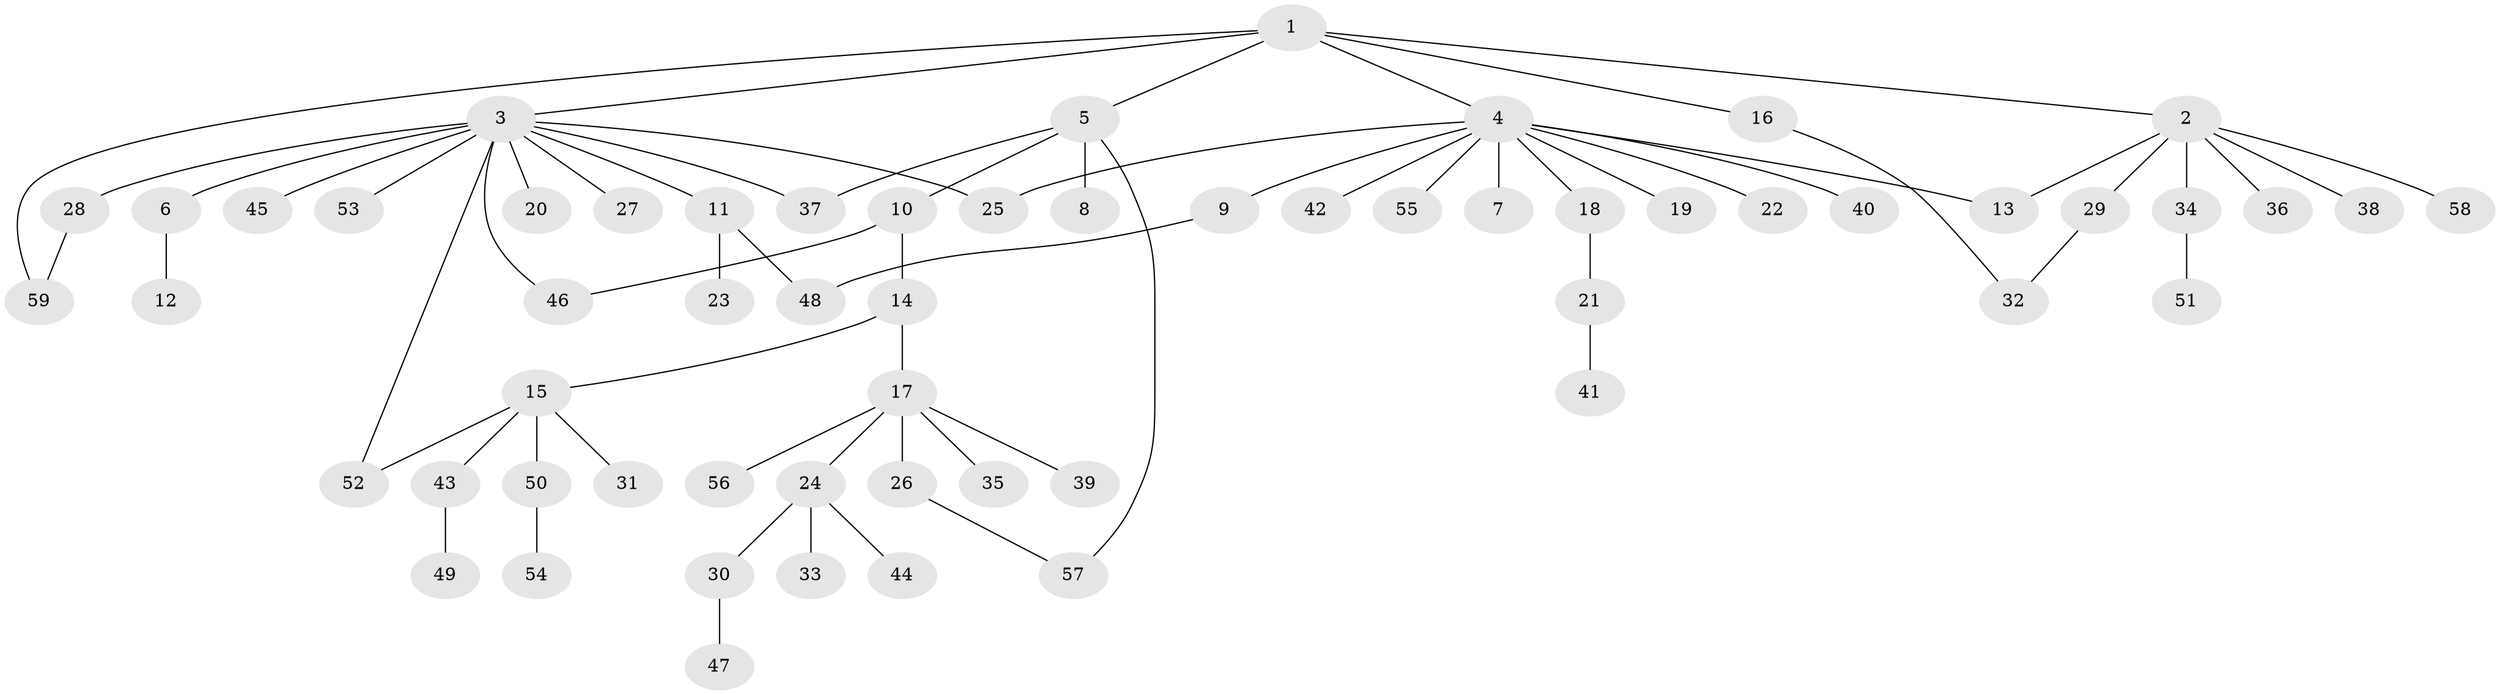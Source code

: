 // Generated by graph-tools (version 1.1) at 2025/35/03/09/25 02:35:44]
// undirected, 59 vertices, 67 edges
graph export_dot {
graph [start="1"]
  node [color=gray90,style=filled];
  1;
  2;
  3;
  4;
  5;
  6;
  7;
  8;
  9;
  10;
  11;
  12;
  13;
  14;
  15;
  16;
  17;
  18;
  19;
  20;
  21;
  22;
  23;
  24;
  25;
  26;
  27;
  28;
  29;
  30;
  31;
  32;
  33;
  34;
  35;
  36;
  37;
  38;
  39;
  40;
  41;
  42;
  43;
  44;
  45;
  46;
  47;
  48;
  49;
  50;
  51;
  52;
  53;
  54;
  55;
  56;
  57;
  58;
  59;
  1 -- 2;
  1 -- 3;
  1 -- 4;
  1 -- 5;
  1 -- 16;
  1 -- 59;
  2 -- 13;
  2 -- 29;
  2 -- 34;
  2 -- 36;
  2 -- 38;
  2 -- 58;
  3 -- 6;
  3 -- 11;
  3 -- 20;
  3 -- 25;
  3 -- 27;
  3 -- 28;
  3 -- 37;
  3 -- 45;
  3 -- 46;
  3 -- 52;
  3 -- 53;
  4 -- 7;
  4 -- 9;
  4 -- 13;
  4 -- 18;
  4 -- 19;
  4 -- 22;
  4 -- 25;
  4 -- 40;
  4 -- 42;
  4 -- 55;
  5 -- 8;
  5 -- 10;
  5 -- 37;
  5 -- 57;
  6 -- 12;
  9 -- 48;
  10 -- 14;
  10 -- 46;
  11 -- 23;
  11 -- 48;
  14 -- 15;
  14 -- 17;
  15 -- 31;
  15 -- 43;
  15 -- 50;
  15 -- 52;
  16 -- 32;
  17 -- 24;
  17 -- 26;
  17 -- 35;
  17 -- 39;
  17 -- 56;
  18 -- 21;
  21 -- 41;
  24 -- 30;
  24 -- 33;
  24 -- 44;
  26 -- 57;
  28 -- 59;
  29 -- 32;
  30 -- 47;
  34 -- 51;
  43 -- 49;
  50 -- 54;
}
